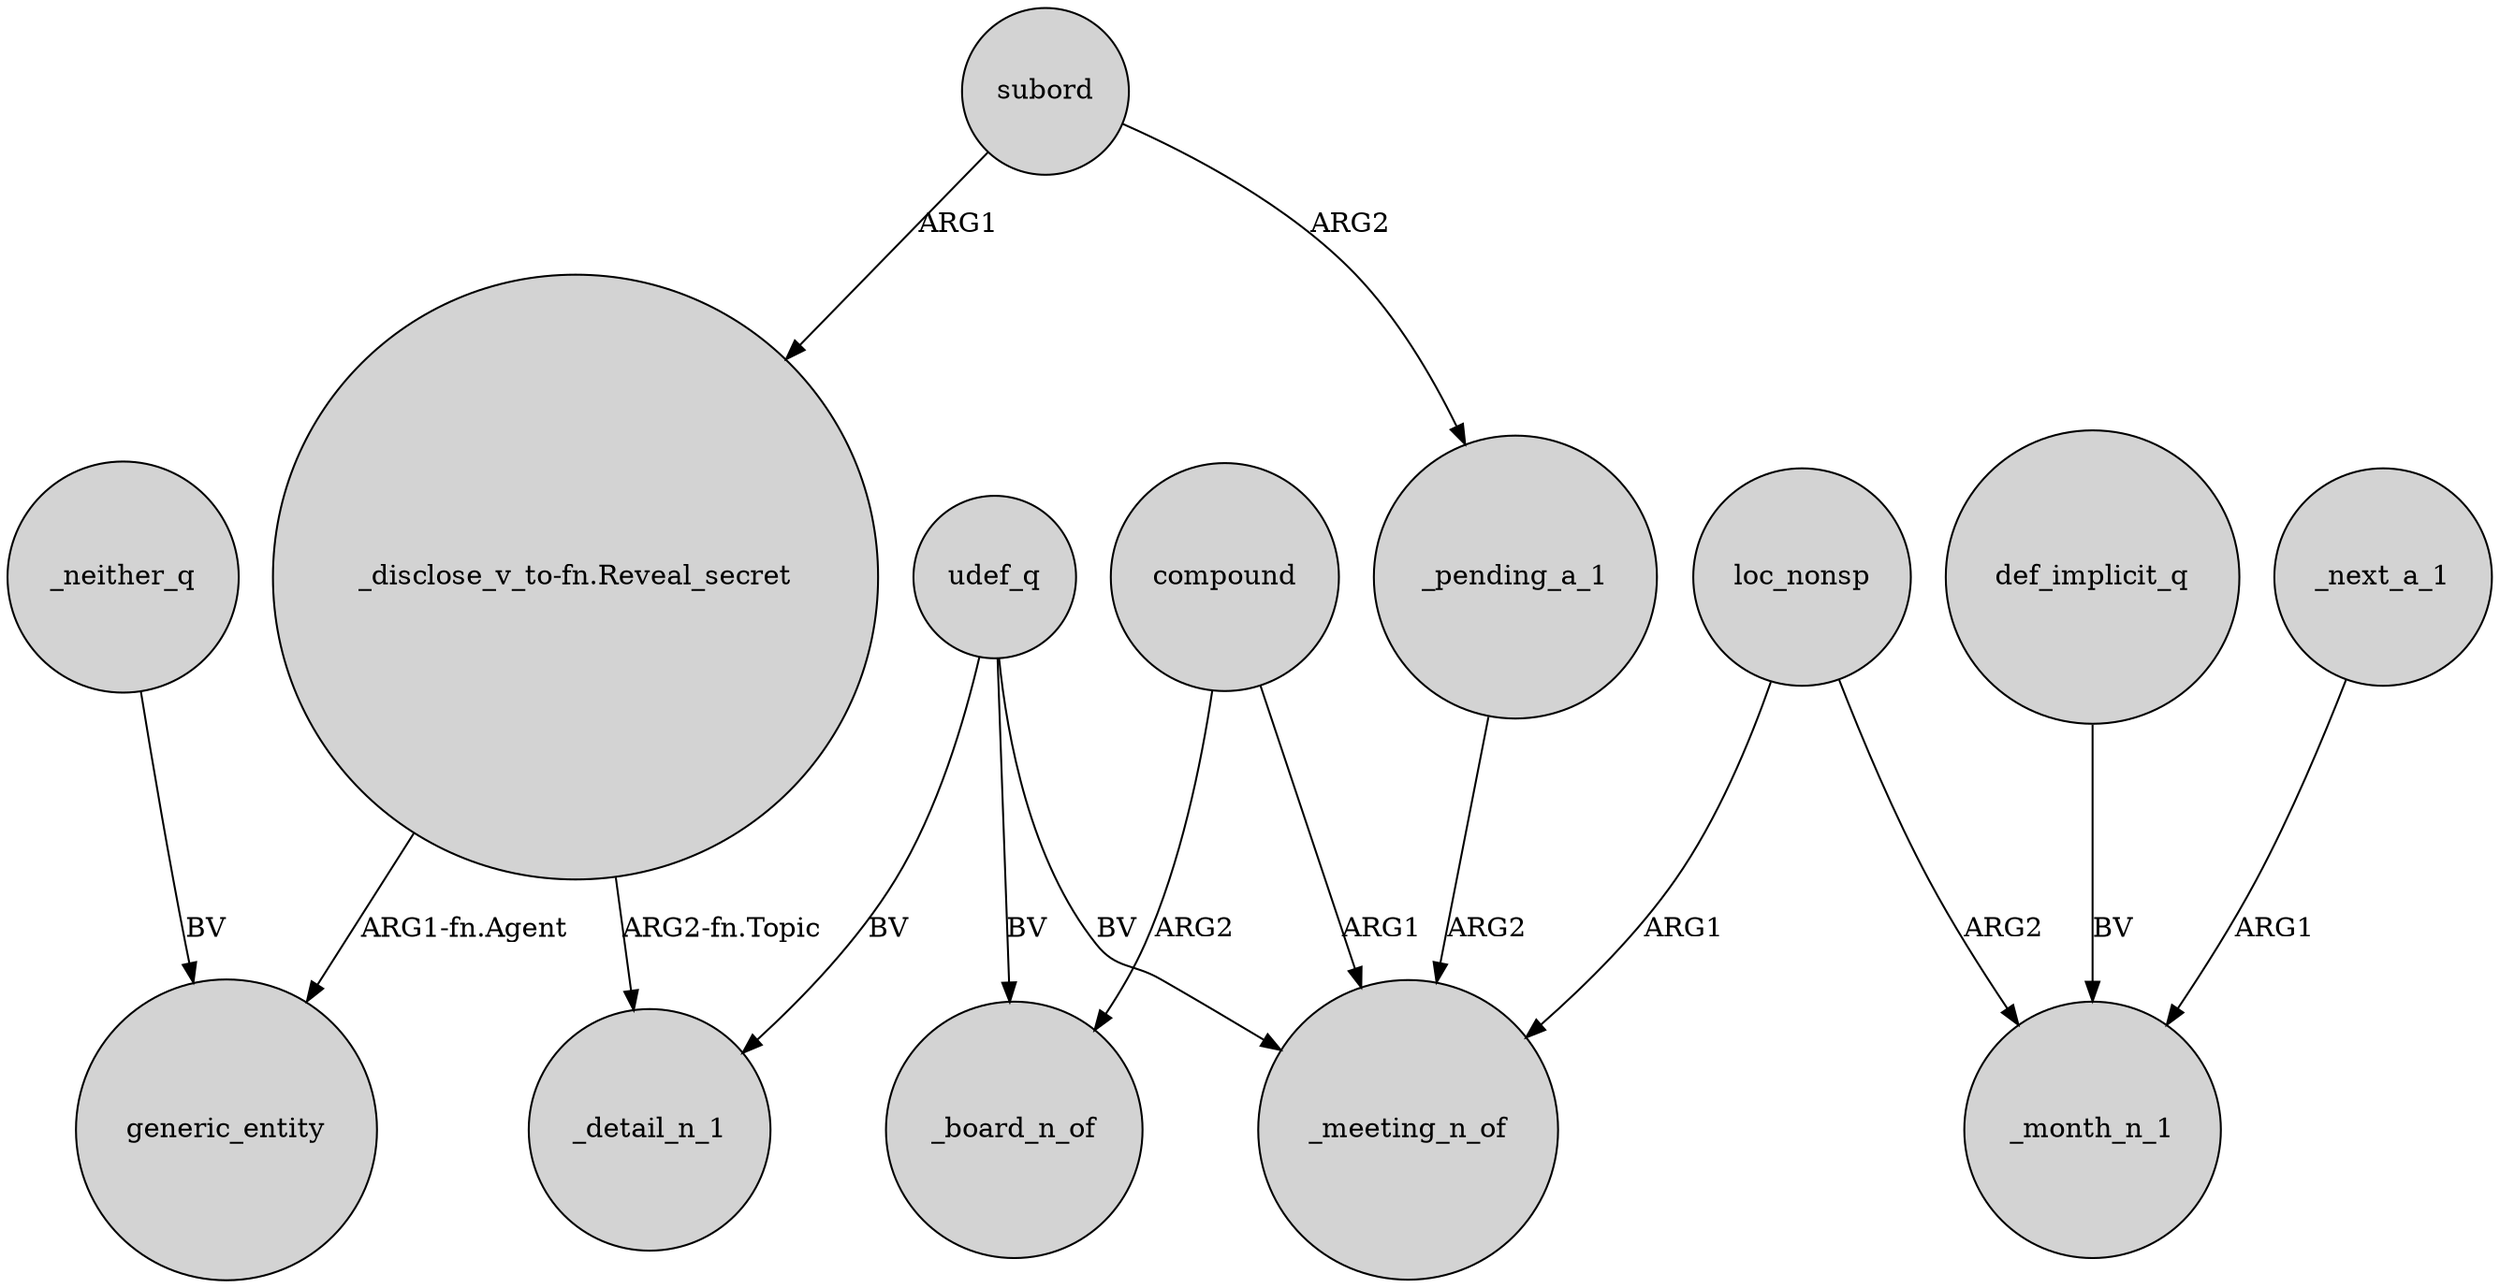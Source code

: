 digraph {
	node [shape=circle style=filled]
	"_disclose_v_to-fn.Reveal_secret" -> _detail_n_1 [label="ARG2-fn.Topic"]
	"_disclose_v_to-fn.Reveal_secret" -> generic_entity [label="ARG1-fn.Agent"]
	udef_q -> _board_n_of [label=BV]
	def_implicit_q -> _month_n_1 [label=BV]
	udef_q -> _meeting_n_of [label=BV]
	subord -> "_disclose_v_to-fn.Reveal_secret" [label=ARG1]
	loc_nonsp -> _month_n_1 [label=ARG2]
	_next_a_1 -> _month_n_1 [label=ARG1]
	udef_q -> _detail_n_1 [label=BV]
	loc_nonsp -> _meeting_n_of [label=ARG1]
	_pending_a_1 -> _meeting_n_of [label=ARG2]
	subord -> _pending_a_1 [label=ARG2]
	compound -> _meeting_n_of [label=ARG1]
	compound -> _board_n_of [label=ARG2]
	_neither_q -> generic_entity [label=BV]
}
